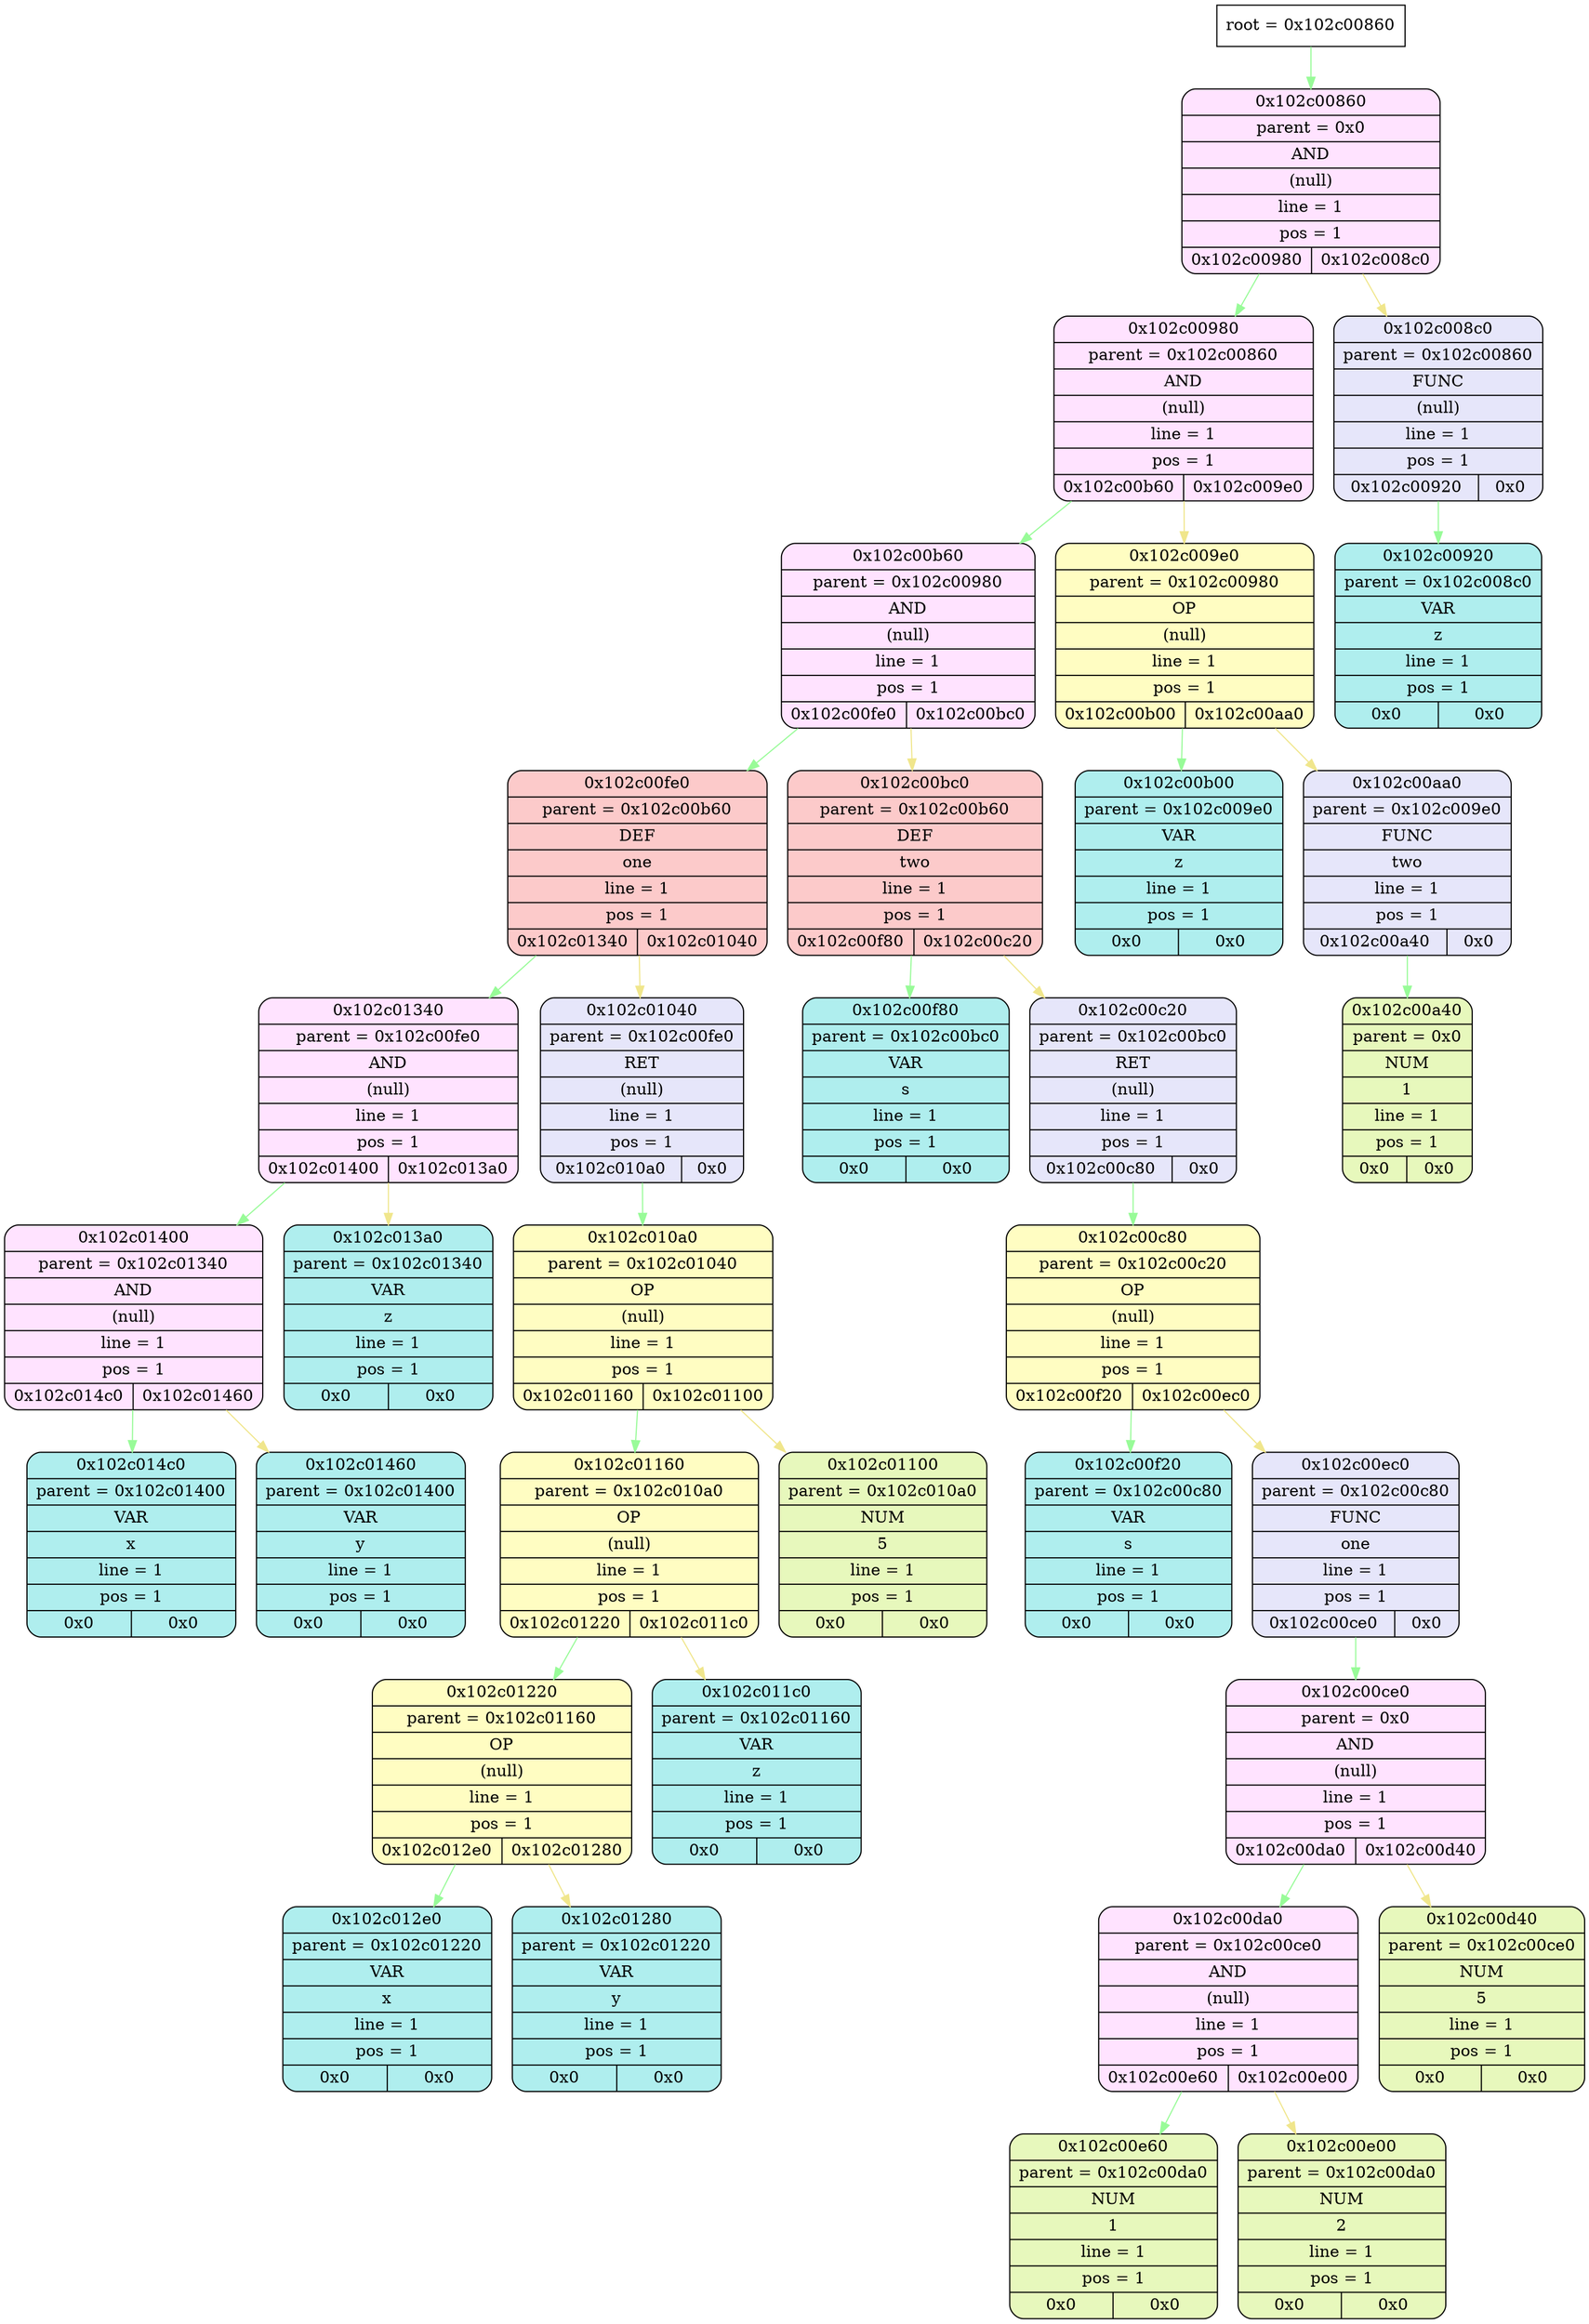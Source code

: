 digraph
{
    node_info[shape = record, label = "{root = 0x102c00860}"];

    node_info->node_0x102c00860 [color = "#98FB98"];
    node_0x102c00860[shape = Mrecord, label = "{{0x102c00860} | {parent =  0x0} | {AND} | {(null)} | {line = 1} | {pos = 1} | {0x102c00980 | 0x102c008c0}}",
                                        style="filled", fillcolor="#FFE3FF"];
    node_0x102c00980[shape = Mrecord, label = "{{0x102c00980} | {parent =  0x102c00860} | {AND} | {(null)} | {line = 1} | {pos = 1} | {0x102c00b60 | 0x102c009e0}}",
                                        style="filled", fillcolor="#FFE3FF"];
    node_0x102c00b60[shape = Mrecord, label = "{{0x102c00b60} | {parent =  0x102c00980} | {AND} | {(null)} | {line = 1} | {pos = 1} | {0x102c00fe0 | 0x102c00bc0}}",
                                        style="filled", fillcolor="#FFE3FF"];
    node_0x102c00fe0[shape = Mrecord, label = "{{0x102c00fe0} | {parent =  0x102c00b60} | {DEF} | {one} | {line = 1} | {pos = 1} | {0x102c01340 | 0x102c01040}}",
                                        style="filled", fillcolor="#FCCACA"];
    node_0x102c01340[shape = Mrecord, label = "{{0x102c01340} | {parent =  0x102c00fe0} | {AND} | {(null)} | {line = 1} | {pos = 1} | {0x102c01400 | 0x102c013a0}}",
                                        style="filled", fillcolor="#FFE3FF"];
    node_0x102c01400[shape = Mrecord, label = "{{0x102c01400} | {parent =  0x102c01340} | {AND} | {(null)} | {line = 1} | {pos = 1} | {0x102c014c0 | 0x102c01460}}",
                                        style="filled", fillcolor="#FFE3FF"];
    node_0x102c014c0[shape = Mrecord, label = "{{0x102c014c0} | {parent =  0x102c01400} | {VAR} | {x} | {line = 1} | {pos = 1} | {0x0 | 0x0}}",
                                        style="filled", fillcolor="#AFEEEE"];
    node_0x102c01460[shape = Mrecord, label = "{{0x102c01460} | {parent =  0x102c01400} | {VAR} | {y} | {line = 1} | {pos = 1} | {0x0 | 0x0}}",
                                        style="filled", fillcolor="#AFEEEE"];
    node_0x102c013a0[shape = Mrecord, label = "{{0x102c013a0} | {parent =  0x102c01340} | {VAR} | {z} | {line = 1} | {pos = 1} | {0x0 | 0x0}}",
                                        style="filled", fillcolor="#AFEEEE"];
    node_0x102c01040[shape = Mrecord, label = "{{0x102c01040} | {parent =  0x102c00fe0} | {RET} | {(null)} | {line = 1} | {pos = 1} | {0x102c010a0 | 0x0}}",
                                        style="filled", fillcolor="#E6E6FA"];
    node_0x102c010a0[shape = Mrecord, label = "{{0x102c010a0} | {parent =  0x102c01040} | {OP} | {(null)} | {line = 1} | {pos = 1} | {0x102c01160 | 0x102c01100}}",
                                        style="filled", fillcolor="#FFFDC2"];
    node_0x102c01160[shape = Mrecord, label = "{{0x102c01160} | {parent =  0x102c010a0} | {OP} | {(null)} | {line = 1} | {pos = 1} | {0x102c01220 | 0x102c011c0}}",
                                        style="filled", fillcolor="#FFFDC2"];
    node_0x102c01220[shape = Mrecord, label = "{{0x102c01220} | {parent =  0x102c01160} | {OP} | {(null)} | {line = 1} | {pos = 1} | {0x102c012e0 | 0x102c01280}}",
                                        style="filled", fillcolor="#FFFDC2"];
    node_0x102c012e0[shape = Mrecord, label = "{{0x102c012e0} | {parent =  0x102c01220} | {VAR} | {x} | {line = 1} | {pos = 1} | {0x0 | 0x0}}",
                                        style="filled", fillcolor="#AFEEEE"];
    node_0x102c01280[shape = Mrecord, label = "{{0x102c01280} | {parent =  0x102c01220} | {VAR} | {y} | {line = 1} | {pos = 1} | {0x0 | 0x0}}",
                                        style="filled", fillcolor="#AFEEEE"];
    node_0x102c011c0[shape = Mrecord, label = "{{0x102c011c0} | {parent =  0x102c01160} | {VAR} | {z} | {line = 1} | {pos = 1} | {0x0 | 0x0}}",
                                        style="filled", fillcolor="#AFEEEE"];
    node_0x102c01100[shape = Mrecord, label = "{{0x102c01100} | {parent =  0x102c010a0} | {NUM} | {5} | {line = 1} | {pos = 1} | {0x0 | 0x0}}",
                style="filled", fillcolor="#E7F8BC"];
    node_0x102c00bc0[shape = Mrecord, label = "{{0x102c00bc0} | {parent =  0x102c00b60} | {DEF} | {two} | {line = 1} | {pos = 1} | {0x102c00f80 | 0x102c00c20}}",
                                        style="filled", fillcolor="#FCCACA"];
    node_0x102c00f80[shape = Mrecord, label = "{{0x102c00f80} | {parent =  0x102c00bc0} | {VAR} | {s} | {line = 1} | {pos = 1} | {0x0 | 0x0}}",
                                        style="filled", fillcolor="#AFEEEE"];
    node_0x102c00c20[shape = Mrecord, label = "{{0x102c00c20} | {parent =  0x102c00bc0} | {RET} | {(null)} | {line = 1} | {pos = 1} | {0x102c00c80 | 0x0}}",
                                        style="filled", fillcolor="#E6E6FA"];
    node_0x102c00c80[shape = Mrecord, label = "{{0x102c00c80} | {parent =  0x102c00c20} | {OP} | {(null)} | {line = 1} | {pos = 1} | {0x102c00f20 | 0x102c00ec0}}",
                                        style="filled", fillcolor="#FFFDC2"];
    node_0x102c00f20[shape = Mrecord, label = "{{0x102c00f20} | {parent =  0x102c00c80} | {VAR} | {s} | {line = 1} | {pos = 1} | {0x0 | 0x0}}",
                                        style="filled", fillcolor="#AFEEEE"];
    node_0x102c00ec0[shape = Mrecord, label = "{{0x102c00ec0} | {parent =  0x102c00c80} | {FUNC} | {one} | {line = 1} | {pos = 1} | {0x102c00ce0 | 0x0}}",
                                        style="filled", fillcolor="#E6E6FA"];
    node_0x102c00ce0[shape = Mrecord, label = "{{0x102c00ce0} | {parent =  0x0} | {AND} | {(null)} | {line = 1} | {pos = 1} | {0x102c00da0 | 0x102c00d40}}",
                                        style="filled", fillcolor="#FFE3FF"];
    node_0x102c00da0[shape = Mrecord, label = "{{0x102c00da0} | {parent =  0x102c00ce0} | {AND} | {(null)} | {line = 1} | {pos = 1} | {0x102c00e60 | 0x102c00e00}}",
                                        style="filled", fillcolor="#FFE3FF"];
    node_0x102c00e60[shape = Mrecord, label = "{{0x102c00e60} | {parent =  0x102c00da0} | {NUM} | {1} | {line = 1} | {pos = 1} | {0x0 | 0x0}}",
                style="filled", fillcolor="#E7F8BC"];
    node_0x102c00e00[shape = Mrecord, label = "{{0x102c00e00} | {parent =  0x102c00da0} | {NUM} | {2} | {line = 1} | {pos = 1} | {0x0 | 0x0}}",
                style="filled", fillcolor="#E7F8BC"];
    node_0x102c00d40[shape = Mrecord, label = "{{0x102c00d40} | {parent =  0x102c00ce0} | {NUM} | {5} | {line = 1} | {pos = 1} | {0x0 | 0x0}}",
                style="filled", fillcolor="#E7F8BC"];
    node_0x102c009e0[shape = Mrecord, label = "{{0x102c009e0} | {parent =  0x102c00980} | {OP} | {(null)} | {line = 1} | {pos = 1} | {0x102c00b00 | 0x102c00aa0}}",
                                        style="filled", fillcolor="#FFFDC2"];
    node_0x102c00b00[shape = Mrecord, label = "{{0x102c00b00} | {parent =  0x102c009e0} | {VAR} | {z} | {line = 1} | {pos = 1} | {0x0 | 0x0}}",
                                        style="filled", fillcolor="#AFEEEE"];
    node_0x102c00aa0[shape = Mrecord, label = "{{0x102c00aa0} | {parent =  0x102c009e0} | {FUNC} | {two} | {line = 1} | {pos = 1} | {0x102c00a40 | 0x0}}",
                                        style="filled", fillcolor="#E6E6FA"];
    node_0x102c00a40[shape = Mrecord, label = "{{0x102c00a40} | {parent =  0x0} | {NUM} | {1} | {line = 1} | {pos = 1} | {0x0 | 0x0}}",
                style="filled", fillcolor="#E7F8BC"];
    node_0x102c008c0[shape = Mrecord, label = "{{0x102c008c0} | {parent =  0x102c00860} | {FUNC} | {(null)} | {line = 1} | {pos = 1} | {0x102c00920 | 0x0}}",
                                        style="filled", fillcolor="#E6E6FA"];
    node_0x102c00920[shape = Mrecord, label = "{{0x102c00920} | {parent =  0x102c008c0} | {VAR} | {z} | {line = 1} | {pos = 1} | {0x0 | 0x0}}",
                                        style="filled", fillcolor="#AFEEEE"];
    node_0x102c00860->node_0x102c00980 [color = "#98FB98"];
    node_0x102c00980->node_0x102c00b60 [color = "#98FB98"];
    node_0x102c00b60->node_0x102c00fe0 [color = "#98FB98"];
    node_0x102c00fe0->node_0x102c01340 [color = "#98FB98"];
    node_0x102c01340->node_0x102c01400 [color = "#98FB98"];
    node_0x102c01400->node_0x102c014c0 [color = "#98FB98"];
    node_0x102c01400->node_0x102c01460 [color = "#F0E68C"];
    node_0x102c01340->node_0x102c013a0 [color = "#F0E68C"];
    node_0x102c00fe0->node_0x102c01040 [color = "#F0E68C"];
    node_0x102c01040->node_0x102c010a0 [color = "#98FB98"];
    node_0x102c010a0->node_0x102c01160 [color = "#98FB98"];
    node_0x102c01160->node_0x102c01220 [color = "#98FB98"];
    node_0x102c01220->node_0x102c012e0 [color = "#98FB98"];
    node_0x102c01220->node_0x102c01280 [color = "#F0E68C"];
    node_0x102c01160->node_0x102c011c0 [color = "#F0E68C"];
    node_0x102c010a0->node_0x102c01100 [color = "#F0E68C"];
    node_0x102c00b60->node_0x102c00bc0 [color = "#F0E68C"];
    node_0x102c00bc0->node_0x102c00f80 [color = "#98FB98"];
    node_0x102c00bc0->node_0x102c00c20 [color = "#F0E68C"];
    node_0x102c00c20->node_0x102c00c80 [color = "#98FB98"];
    node_0x102c00c80->node_0x102c00f20 [color = "#98FB98"];
    node_0x102c00c80->node_0x102c00ec0 [color = "#F0E68C"];
    node_0x102c00ec0->node_0x102c00ce0 [color = "#98FB98"];
    node_0x102c00ce0->node_0x102c00da0 [color = "#98FB98"];
    node_0x102c00da0->node_0x102c00e60 [color = "#98FB98"];
    node_0x102c00da0->node_0x102c00e00 [color = "#F0E68C"];
    node_0x102c00ce0->node_0x102c00d40 [color = "#F0E68C"];
    node_0x102c00980->node_0x102c009e0 [color = "#F0E68C"];
    node_0x102c009e0->node_0x102c00b00 [color = "#98FB98"];
    node_0x102c009e0->node_0x102c00aa0 [color = "#F0E68C"];
    node_0x102c00aa0->node_0x102c00a40 [color = "#98FB98"];
    node_0x102c00860->node_0x102c008c0 [color = "#F0E68C"];
    node_0x102c008c0->node_0x102c00920 [color = "#98FB98"];
}